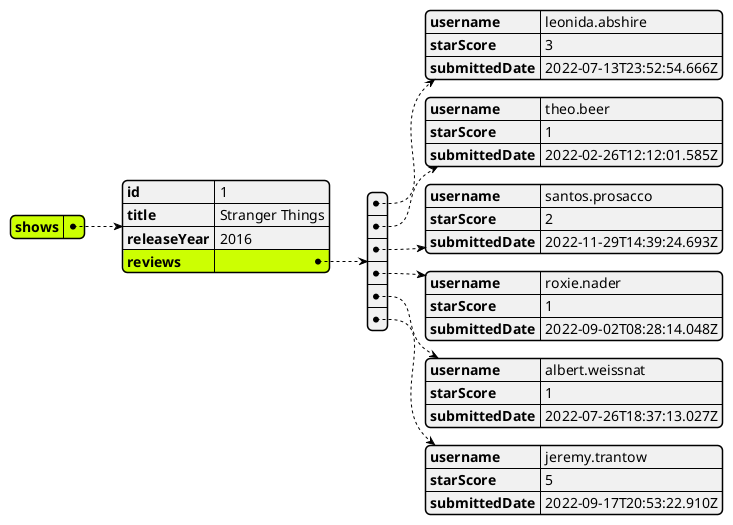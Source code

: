 @startjson
#highlight "shows"
#highlight "shows" / "reviews"
{
    "shows":
      {
        "id": 1,
        "title": "Stranger Things",
        "releaseYear": 2016,
        "reviews": [
          {
            "username": "leonida.abshire",
            "starScore": 3,
            "submittedDate": "2022-07-13T23:52:54.666Z"
          },
          {
            "username": "theo.beer",
            "starScore": 1,
            "submittedDate": "2022-02-26T12:12:01.585Z"
          },
          {
            "username": "santos.prosacco",
            "starScore": 2,
            "submittedDate": "2022-11-29T14:39:24.693Z"
          },
          {
            "username": "roxie.nader",
            "starScore": 1,
            "submittedDate": "2022-09-02T08:28:14.048Z"
          },
          {
            "username": "albert.weissnat",
            "starScore": 1,
            "submittedDate": "2022-07-26T18:37:13.027Z"
          },
          {
            "username": "jeremy.trantow",
            "starScore": 5,
            "submittedDate": "2022-09-17T20:53:22.910Z"
          }
        ]
      }
}
@endjson